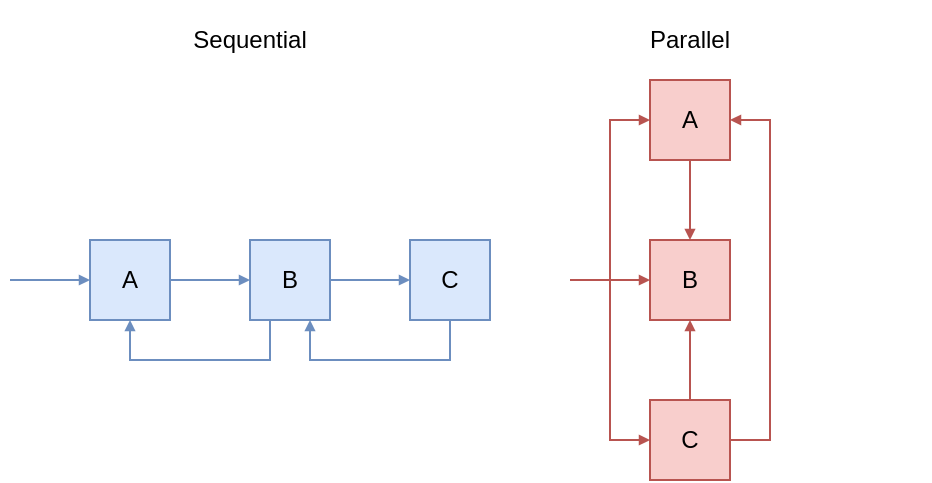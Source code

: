 <mxfile>
    <diagram id="T9uuaTeBy4bPSP1g8a4x" name="Page-1">
        <mxGraphModel dx="704" dy="611" grid="1" gridSize="10" guides="1" tooltips="1" connect="1" arrows="1" fold="1" page="1" pageScale="1" pageWidth="827" pageHeight="1169" background="#FFFFFF" math="0" shadow="0">
            <root>
                <mxCell id="0"/>
                <mxCell id="1" parent="0"/>
                <mxCell id="246" style="edgeStyle=none;html=1;exitX=1;exitY=0.5;exitDx=0;exitDy=0;entryX=0;entryY=0.5;entryDx=0;entryDy=0;startSize=3;endSize=3;endArrow=block;endFill=1;fillColor=#dae8fc;strokeColor=#6c8ebf;" edge="1" parent="1" source="243" target="244">
                    <mxGeometry relative="1" as="geometry"/>
                </mxCell>
                <mxCell id="250" style="edgeStyle=none;rounded=0;html=1;endArrow=block;endFill=1;startSize=3;endSize=3;entryX=0;entryY=0.5;entryDx=0;entryDy=0;fillColor=#dae8fc;strokeColor=#6c8ebf;" edge="1" parent="1" target="243">
                    <mxGeometry relative="1" as="geometry">
                        <mxPoint x="40" y="160" as="targetPoint"/>
                        <mxPoint x="40" y="140" as="sourcePoint"/>
                    </mxGeometry>
                </mxCell>
                <mxCell id="243" value="A" style="rounded=0;whiteSpace=wrap;html=1;fillColor=#dae8fc;strokeColor=#6c8ebf;" vertex="1" parent="1">
                    <mxGeometry x="80" y="120" width="40" height="40" as="geometry"/>
                </mxCell>
                <mxCell id="247" style="edgeStyle=none;html=1;exitX=1;exitY=0.5;exitDx=0;exitDy=0;entryX=0;entryY=0.5;entryDx=0;entryDy=0;endArrow=block;endFill=1;startSize=3;endSize=3;fillColor=#dae8fc;strokeColor=#6c8ebf;" edge="1" parent="1" source="244" target="245">
                    <mxGeometry relative="1" as="geometry"/>
                </mxCell>
                <mxCell id="249" style="edgeStyle=none;rounded=0;html=1;exitX=0.25;exitY=1;exitDx=0;exitDy=0;entryX=0.5;entryY=1;entryDx=0;entryDy=0;endArrow=block;endFill=1;startSize=3;endSize=3;fillColor=#dae8fc;strokeColor=#6c8ebf;" edge="1" parent="1" source="244" target="243">
                    <mxGeometry relative="1" as="geometry">
                        <Array as="points">
                            <mxPoint x="170" y="180"/>
                            <mxPoint x="100" y="180"/>
                        </Array>
                    </mxGeometry>
                </mxCell>
                <mxCell id="244" value="B" style="rounded=0;whiteSpace=wrap;html=1;fillColor=#dae8fc;strokeColor=#6c8ebf;" vertex="1" parent="1">
                    <mxGeometry x="160" y="120" width="40" height="40" as="geometry"/>
                </mxCell>
                <mxCell id="248" style="edgeStyle=none;html=1;exitX=0.5;exitY=1;exitDx=0;exitDy=0;entryX=0.75;entryY=1;entryDx=0;entryDy=0;endArrow=block;endFill=1;startSize=3;endSize=3;rounded=0;fillColor=#dae8fc;strokeColor=#6c8ebf;" edge="1" parent="1" source="245" target="244">
                    <mxGeometry relative="1" as="geometry">
                        <Array as="points">
                            <mxPoint x="260" y="180"/>
                            <mxPoint x="190" y="180"/>
                        </Array>
                    </mxGeometry>
                </mxCell>
                <mxCell id="245" value="C" style="rounded=0;whiteSpace=wrap;html=1;fillColor=#dae8fc;strokeColor=#6c8ebf;" vertex="1" parent="1">
                    <mxGeometry x="240" y="120" width="40" height="40" as="geometry"/>
                </mxCell>
                <mxCell id="252" style="edgeStyle=none;rounded=0;html=1;endArrow=block;endFill=1;startSize=3;endSize=3;entryX=0;entryY=0.5;entryDx=0;entryDy=0;fillColor=#f8cecc;strokeColor=#b85450;" edge="1" parent="1" target="253">
                    <mxGeometry relative="1" as="geometry">
                        <mxPoint x="320" y="160" as="targetPoint"/>
                        <mxPoint x="320" y="140" as="sourcePoint"/>
                    </mxGeometry>
                </mxCell>
                <mxCell id="253" value="B" style="rounded=0;whiteSpace=wrap;html=1;fillColor=#f8cecc;strokeColor=#b85450;" vertex="1" parent="1">
                    <mxGeometry x="360" y="120" width="40" height="40" as="geometry"/>
                </mxCell>
                <mxCell id="261" style="edgeStyle=none;rounded=0;html=1;exitX=0.5;exitY=1;exitDx=0;exitDy=0;entryX=0.5;entryY=0;entryDx=0;entryDy=0;endArrow=block;endFill=1;startSize=3;endSize=3;fillColor=#f8cecc;strokeColor=#b85450;" edge="1" parent="1" source="256" target="253">
                    <mxGeometry relative="1" as="geometry"/>
                </mxCell>
                <mxCell id="256" value="A" style="rounded=0;whiteSpace=wrap;html=1;fillColor=#f8cecc;strokeColor=#b85450;" vertex="1" parent="1">
                    <mxGeometry x="360" y="40" width="40" height="40" as="geometry"/>
                </mxCell>
                <mxCell id="262" style="edgeStyle=none;rounded=0;html=1;exitX=0.5;exitY=0;exitDx=0;exitDy=0;entryX=0.5;entryY=1;entryDx=0;entryDy=0;endArrow=block;endFill=1;startSize=3;endSize=3;fillColor=#f8cecc;strokeColor=#b85450;" edge="1" parent="1" source="258" target="253">
                    <mxGeometry relative="1" as="geometry"/>
                </mxCell>
                <mxCell id="263" style="edgeStyle=none;rounded=0;html=1;exitX=1;exitY=0.5;exitDx=0;exitDy=0;entryX=1;entryY=0.5;entryDx=0;entryDy=0;endArrow=block;endFill=1;startSize=3;endSize=3;fillColor=#f8cecc;strokeColor=#b85450;" edge="1" parent="1" source="258" target="256">
                    <mxGeometry relative="1" as="geometry">
                        <Array as="points">
                            <mxPoint x="420" y="220"/>
                            <mxPoint x="420" y="60"/>
                        </Array>
                    </mxGeometry>
                </mxCell>
                <mxCell id="258" value="C" style="rounded=0;whiteSpace=wrap;html=1;fillColor=#f8cecc;strokeColor=#b85450;" vertex="1" parent="1">
                    <mxGeometry x="360" y="200" width="40" height="40" as="geometry"/>
                </mxCell>
                <mxCell id="259" style="edgeStyle=none;rounded=0;html=1;endArrow=block;endFill=1;startSize=3;endSize=3;entryX=0;entryY=0.5;entryDx=0;entryDy=0;fillColor=#f8cecc;strokeColor=#b85450;" edge="1" parent="1" target="256">
                    <mxGeometry relative="1" as="geometry">
                        <mxPoint x="370" y="150" as="targetPoint"/>
                        <mxPoint x="320" y="140" as="sourcePoint"/>
                        <Array as="points">
                            <mxPoint x="340" y="140"/>
                            <mxPoint x="340" y="60"/>
                        </Array>
                    </mxGeometry>
                </mxCell>
                <mxCell id="260" style="edgeStyle=none;rounded=0;html=1;endArrow=block;endFill=1;startSize=3;endSize=3;entryX=0;entryY=0.5;entryDx=0;entryDy=0;fillColor=#f8cecc;strokeColor=#b85450;" edge="1" parent="1" target="258">
                    <mxGeometry relative="1" as="geometry">
                        <mxPoint x="370" y="70" as="targetPoint"/>
                        <mxPoint x="340" y="140" as="sourcePoint"/>
                        <Array as="points">
                            <mxPoint x="340" y="220"/>
                        </Array>
                    </mxGeometry>
                </mxCell>
                <mxCell id="264" value="Sequential" style="rounded=0;whiteSpace=wrap;html=1;strokeColor=none;fillColor=none;" vertex="1" parent="1">
                    <mxGeometry x="40" width="240" height="40" as="geometry"/>
                </mxCell>
                <mxCell id="265" value="Parallel" style="rounded=0;whiteSpace=wrap;html=1;strokeColor=none;fillColor=none;" vertex="1" parent="1">
                    <mxGeometry x="260" width="240" height="40" as="geometry"/>
                </mxCell>
            </root>
        </mxGraphModel>
    </diagram>
</mxfile>